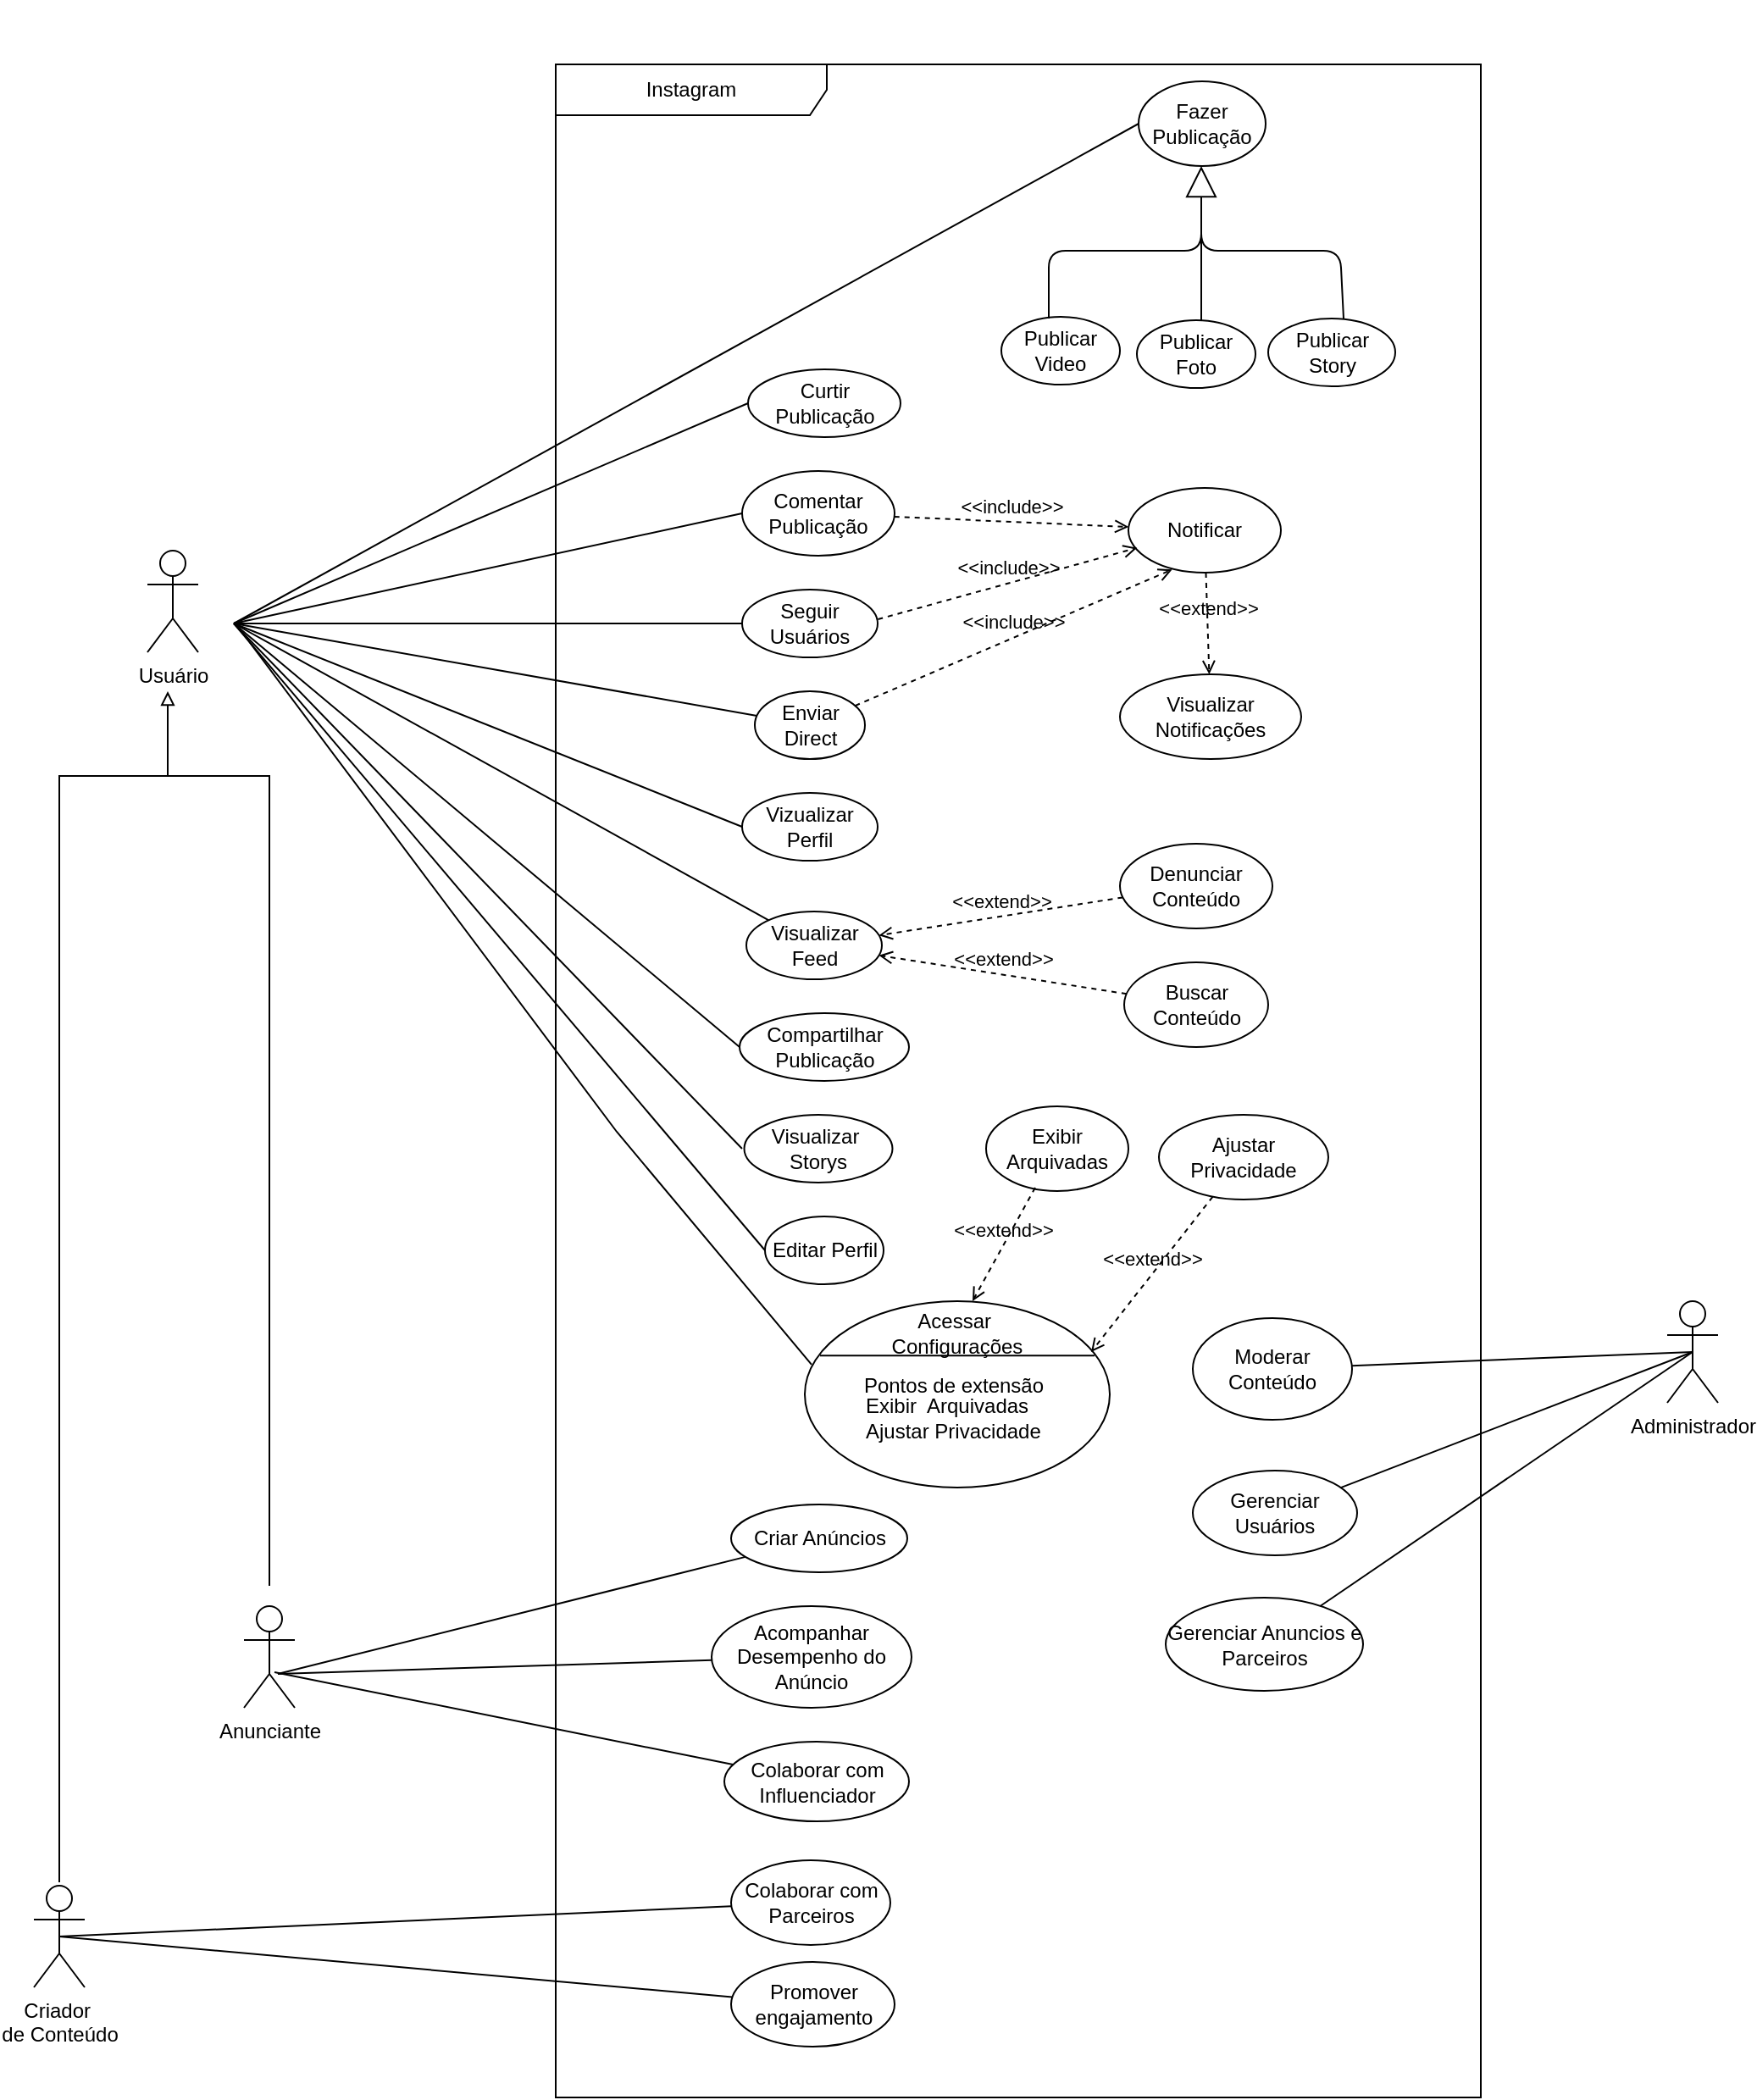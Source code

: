 <mxfile version="24.1.0" type="device">
  <diagram name="Page-1" id="-ZUJWqdztGWfusU4qJgs">
    <mxGraphModel dx="1224" dy="630" grid="1" gridSize="10" guides="1" tooltips="1" connect="1" arrows="1" fold="1" page="1" pageScale="1" pageWidth="1169" pageHeight="1654" math="0" shadow="0">
      <root>
        <mxCell id="0" />
        <mxCell id="1" parent="0" />
        <mxCell id="I-UDcC9EjFYA8Nclp6xk-7" value="" style="edgeStyle=orthogonalEdgeStyle;rounded=0;orthogonalLoop=1;jettySize=auto;html=1;endArrow=none;endFill=0;startArrow=block;startFill=0;targetPerimeterSpacing=4;sourcePerimeterSpacing=21;jumpStyle=none;shadow=0;flowAnimation=0;" parent="1" edge="1">
          <mxGeometry relative="1" as="geometry">
            <Array as="points">
              <mxPoint x="145" y="560" />
              <mxPoint x="205" y="560" />
            </Array>
            <mxPoint x="145" y="510" as="sourcePoint" />
            <mxPoint x="205" y="1038" as="targetPoint" />
          </mxGeometry>
        </mxCell>
        <mxCell id="I-UDcC9EjFYA8Nclp6xk-1" value="Instagram" style="shape=umlFrame;whiteSpace=wrap;html=1;pointerEvents=0;recursiveResize=0;container=1;collapsible=0;width=160;" parent="1" vertex="1">
          <mxGeometry x="374" y="140" width="546" height="1200" as="geometry" />
        </mxCell>
        <mxCell id="I-UDcC9EjFYA8Nclp6xk-11" value="Fazer Publicação" style="ellipse;whiteSpace=wrap;html=1;" parent="I-UDcC9EjFYA8Nclp6xk-1" vertex="1">
          <mxGeometry x="344" y="10" width="75" height="50" as="geometry" />
        </mxCell>
        <mxCell id="I-UDcC9EjFYA8Nclp6xk-10" value="Curtir Publicação" style="ellipse;whiteSpace=wrap;html=1;" parent="I-UDcC9EjFYA8Nclp6xk-1" vertex="1">
          <mxGeometry x="113.5" y="180" width="90" height="40" as="geometry" />
        </mxCell>
        <mxCell id="I-UDcC9EjFYA8Nclp6xk-9" value="Comentar Publicação" style="ellipse;whiteSpace=wrap;html=1;" parent="I-UDcC9EjFYA8Nclp6xk-1" vertex="1">
          <mxGeometry x="110" y="240" width="90" height="50" as="geometry" />
        </mxCell>
        <mxCell id="I-UDcC9EjFYA8Nclp6xk-8" value="Seguir Usuários" style="ellipse;whiteSpace=wrap;html=1;" parent="I-UDcC9EjFYA8Nclp6xk-1" vertex="1">
          <mxGeometry x="110" y="310" width="80" height="40" as="geometry" />
        </mxCell>
        <mxCell id="I-UDcC9EjFYA8Nclp6xk-16" value="Publicar Foto" style="ellipse;whiteSpace=wrap;html=1;" parent="I-UDcC9EjFYA8Nclp6xk-1" vertex="1">
          <mxGeometry x="343" y="151" width="70" height="40" as="geometry" />
        </mxCell>
        <mxCell id="I-UDcC9EjFYA8Nclp6xk-15" value="Publicar Video" style="ellipse;whiteSpace=wrap;html=1;" parent="I-UDcC9EjFYA8Nclp6xk-1" vertex="1">
          <mxGeometry x="263" y="149" width="70" height="40" as="geometry" />
        </mxCell>
        <mxCell id="I-UDcC9EjFYA8Nclp6xk-14" value="Publicar Story" style="ellipse;whiteSpace=wrap;html=1;" parent="I-UDcC9EjFYA8Nclp6xk-1" vertex="1">
          <mxGeometry x="420.5" y="150" width="75" height="40" as="geometry" />
        </mxCell>
        <mxCell id="I-UDcC9EjFYA8Nclp6xk-17" value="Enviar Direct" style="ellipse;whiteSpace=wrap;html=1;" parent="I-UDcC9EjFYA8Nclp6xk-1" vertex="1">
          <mxGeometry x="117.5" y="370" width="65" height="40" as="geometry" />
        </mxCell>
        <mxCell id="I-UDcC9EjFYA8Nclp6xk-18" value="Vizualizar Perfil" style="ellipse;whiteSpace=wrap;html=1;" parent="I-UDcC9EjFYA8Nclp6xk-1" vertex="1">
          <mxGeometry x="110" y="430" width="80" height="40" as="geometry" />
        </mxCell>
        <mxCell id="I-UDcC9EjFYA8Nclp6xk-20" value="Editar Perfil" style="ellipse;whiteSpace=wrap;html=1;" parent="I-UDcC9EjFYA8Nclp6xk-1" vertex="1">
          <mxGeometry x="123.5" y="680" width="70" height="40" as="geometry" />
        </mxCell>
        <mxCell id="I-UDcC9EjFYA8Nclp6xk-21" value="Buscar Conteúdo" style="ellipse;whiteSpace=wrap;html=1;" parent="I-UDcC9EjFYA8Nclp6xk-1" vertex="1">
          <mxGeometry x="335.5" y="530" width="85" height="50" as="geometry" />
        </mxCell>
        <mxCell id="I-UDcC9EjFYA8Nclp6xk-23" value="Visualizar Notificações" style="ellipse;whiteSpace=wrap;html=1;" parent="I-UDcC9EjFYA8Nclp6xk-1" vertex="1">
          <mxGeometry x="333" y="360" width="107" height="50" as="geometry" />
        </mxCell>
        <mxCell id="I-UDcC9EjFYA8Nclp6xk-25" value="Denunciar Conteúdo" style="ellipse;whiteSpace=wrap;html=1;" parent="I-UDcC9EjFYA8Nclp6xk-1" vertex="1">
          <mxGeometry x="333" y="460" width="90" height="50" as="geometry" />
        </mxCell>
        <mxCell id="I-UDcC9EjFYA8Nclp6xk-33" value="Compartilhar Publicação" style="ellipse;whiteSpace=wrap;html=1;" parent="I-UDcC9EjFYA8Nclp6xk-1" vertex="1">
          <mxGeometry x="108.5" y="560" width="100" height="40" as="geometry" />
        </mxCell>
        <mxCell id="I-UDcC9EjFYA8Nclp6xk-35" value="Visualizar&amp;nbsp;&lt;div&gt;Storys&lt;/div&gt;" style="ellipse;whiteSpace=wrap;html=1;" parent="I-UDcC9EjFYA8Nclp6xk-1" vertex="1">
          <mxGeometry x="111.25" y="620" width="87.5" height="40" as="geometry" />
        </mxCell>
        <mxCell id="I-UDcC9EjFYA8Nclp6xk-36" value="Visualizar Feed" style="ellipse;whiteSpace=wrap;html=1;" parent="I-UDcC9EjFYA8Nclp6xk-1" vertex="1">
          <mxGeometry x="112.5" y="500" width="80" height="40" as="geometry" />
        </mxCell>
        <mxCell id="I-UDcC9EjFYA8Nclp6xk-37" value="&amp;lt;&amp;lt;extend&amp;gt;&amp;gt;" style="html=1;verticalAlign=bottom;labelBackgroundColor=none;endArrow=open;endFill=0;dashed=1;rounded=0;" parent="I-UDcC9EjFYA8Nclp6xk-1" source="I-UDcC9EjFYA8Nclp6xk-25" target="I-UDcC9EjFYA8Nclp6xk-36" edge="1">
          <mxGeometry width="160" relative="1" as="geometry">
            <mxPoint x="10" y="770" as="sourcePoint" />
            <mxPoint x="170" y="770" as="targetPoint" />
          </mxGeometry>
        </mxCell>
        <mxCell id="I-UDcC9EjFYA8Nclp6xk-39" value="Notificar" style="ellipse;whiteSpace=wrap;html=1;" parent="I-UDcC9EjFYA8Nclp6xk-1" vertex="1">
          <mxGeometry x="338" y="250" width="90" height="50" as="geometry" />
        </mxCell>
        <mxCell id="I-UDcC9EjFYA8Nclp6xk-38" value="&amp;lt;&amp;lt;include&amp;gt;&amp;gt;" style="html=1;verticalAlign=bottom;labelBackgroundColor=none;endArrow=open;endFill=0;dashed=1;rounded=0;" parent="I-UDcC9EjFYA8Nclp6xk-1" source="I-UDcC9EjFYA8Nclp6xk-9" target="I-UDcC9EjFYA8Nclp6xk-39" edge="1">
          <mxGeometry width="160" relative="1" as="geometry">
            <mxPoint x="10" y="290" as="sourcePoint" />
            <mxPoint x="170" y="290" as="targetPoint" />
          </mxGeometry>
        </mxCell>
        <mxCell id="I-UDcC9EjFYA8Nclp6xk-41" value="&amp;lt;&amp;lt;include&amp;gt;&amp;gt;" style="html=1;verticalAlign=bottom;labelBackgroundColor=none;endArrow=open;endFill=0;dashed=1;rounded=0;entryX=0.057;entryY=0.707;entryDx=0;entryDy=0;entryPerimeter=0;exitX=1.002;exitY=0.438;exitDx=0;exitDy=0;exitPerimeter=0;" parent="I-UDcC9EjFYA8Nclp6xk-1" source="I-UDcC9EjFYA8Nclp6xk-8" target="I-UDcC9EjFYA8Nclp6xk-39" edge="1">
          <mxGeometry width="160" relative="1" as="geometry">
            <mxPoint x="180" y="330" as="sourcePoint" />
            <mxPoint x="340" y="330" as="targetPoint" />
          </mxGeometry>
        </mxCell>
        <mxCell id="I-UDcC9EjFYA8Nclp6xk-42" value="&amp;lt;&amp;lt;include&amp;gt;&amp;gt;" style="html=1;verticalAlign=bottom;labelBackgroundColor=none;endArrow=open;endFill=0;dashed=1;rounded=0;entryX=0.287;entryY=0.963;entryDx=0;entryDy=0;entryPerimeter=0;" parent="I-UDcC9EjFYA8Nclp6xk-1" source="I-UDcC9EjFYA8Nclp6xk-17" target="I-UDcC9EjFYA8Nclp6xk-39" edge="1">
          <mxGeometry width="160" relative="1" as="geometry">
            <mxPoint x="250" y="394.5" as="sourcePoint" />
            <mxPoint x="410" y="394.5" as="targetPoint" />
          </mxGeometry>
        </mxCell>
        <mxCell id="I-UDcC9EjFYA8Nclp6xk-43" value="&amp;lt;&amp;lt;extend&amp;gt;&amp;gt;" style="html=1;verticalAlign=bottom;labelBackgroundColor=none;endArrow=open;endFill=0;dashed=1;rounded=0;" parent="I-UDcC9EjFYA8Nclp6xk-1" source="I-UDcC9EjFYA8Nclp6xk-39" target="I-UDcC9EjFYA8Nclp6xk-23" edge="1">
          <mxGeometry width="160" relative="1" as="geometry">
            <mxPoint x="380" y="330" as="sourcePoint" />
            <mxPoint x="540" y="330" as="targetPoint" />
          </mxGeometry>
        </mxCell>
        <mxCell id="I-UDcC9EjFYA8Nclp6xk-44" value="&amp;lt;&amp;lt;extend&amp;gt;&amp;gt;" style="html=1;verticalAlign=bottom;labelBackgroundColor=none;endArrow=open;endFill=0;dashed=1;rounded=0;" parent="I-UDcC9EjFYA8Nclp6xk-1" source="I-UDcC9EjFYA8Nclp6xk-21" target="I-UDcC9EjFYA8Nclp6xk-36" edge="1">
          <mxGeometry width="160" relative="1" as="geometry">
            <mxPoint x="160" y="570" as="sourcePoint" />
            <mxPoint x="320" y="570" as="targetPoint" />
          </mxGeometry>
        </mxCell>
        <mxCell id="DwT-jmMJVkNXalbF6nLp-6" value="Exibir Arquivadas" style="ellipse;whiteSpace=wrap;html=1;" parent="I-UDcC9EjFYA8Nclp6xk-1" vertex="1">
          <mxGeometry x="254" y="615" width="84" height="50" as="geometry" />
        </mxCell>
        <mxCell id="DwT-jmMJVkNXalbF6nLp-7" value="Ajustar Privacidade" style="ellipse;whiteSpace=wrap;html=1;" parent="I-UDcC9EjFYA8Nclp6xk-1" vertex="1">
          <mxGeometry x="356" y="620" width="100" height="50" as="geometry" />
        </mxCell>
        <mxCell id="DwT-jmMJVkNXalbF6nLp-13" value="&lt;br&gt;" style="endArrow=block;endSize=16;endFill=0;html=1;exitX=0.5;exitY=0;exitDx=0;exitDy=0;" parent="I-UDcC9EjFYA8Nclp6xk-1" edge="1">
          <mxGeometry x="0.153" y="-141" width="160" relative="1" as="geometry">
            <mxPoint x="465" y="150" as="sourcePoint" />
            <mxPoint x="381" y="60" as="targetPoint" />
            <Array as="points">
              <mxPoint x="463" y="110" />
              <mxPoint x="381" y="110" />
              <mxPoint x="381" y="90" />
            </Array>
            <mxPoint as="offset" />
          </mxGeometry>
        </mxCell>
        <mxCell id="DwT-jmMJVkNXalbF6nLp-14" value="&lt;br&gt;" style="endArrow=none;endSize=16;endFill=0;html=1;" parent="I-UDcC9EjFYA8Nclp6xk-1" edge="1">
          <mxGeometry x="0.153" y="-141" width="160" relative="1" as="geometry">
            <mxPoint x="291" y="150" as="sourcePoint" />
            <mxPoint x="381" y="90" as="targetPoint" />
            <Array as="points">
              <mxPoint x="291" y="110" />
              <mxPoint x="341" y="110" />
              <mxPoint x="381" y="110" />
              <mxPoint x="381" y="90" />
            </Array>
            <mxPoint as="offset" />
          </mxGeometry>
        </mxCell>
        <mxCell id="DwT-jmMJVkNXalbF6nLp-15" value="" style="endArrow=none;html=1;rounded=0;" parent="I-UDcC9EjFYA8Nclp6xk-1" edge="1">
          <mxGeometry width="50" height="50" relative="1" as="geometry">
            <mxPoint x="381" y="151" as="sourcePoint" />
            <mxPoint x="381" y="100" as="targetPoint" />
          </mxGeometry>
        </mxCell>
        <mxCell id="DwT-jmMJVkNXalbF6nLp-17" value="Criar Anúncios" style="ellipse;whiteSpace=wrap;html=1;" parent="I-UDcC9EjFYA8Nclp6xk-1" vertex="1">
          <mxGeometry x="103.5" y="850" width="104" height="40" as="geometry" />
        </mxCell>
        <mxCell id="DwT-jmMJVkNXalbF6nLp-1" value="" style="shape=ellipse;container=1;horizontal=1;horizontalStack=0;resizeParent=1;resizeParentMax=0;resizeLast=0;html=1;dashed=0;collapsible=0;" parent="I-UDcC9EjFYA8Nclp6xk-1" vertex="1">
          <mxGeometry x="147" y="730" width="180" height="110" as="geometry" />
        </mxCell>
        <mxCell id="DwT-jmMJVkNXalbF6nLp-2" value="Acessar&amp;nbsp;&lt;div&gt;Configurações&lt;/div&gt;" style="html=1;strokeColor=none;fillColor=none;align=center;verticalAlign=middle;rotatable=0;whiteSpace=wrap;" parent="DwT-jmMJVkNXalbF6nLp-1" vertex="1">
          <mxGeometry y="5" width="180" height="27.5" as="geometry" />
        </mxCell>
        <mxCell id="DwT-jmMJVkNXalbF6nLp-3" value="" style="line;strokeWidth=1;fillColor=none;rotatable=0;labelPosition=right;points=[];portConstraint=eastwest;dashed=0;resizeWidth=1;" parent="DwT-jmMJVkNXalbF6nLp-1" vertex="1">
          <mxGeometry x="9" y="27.5" width="162" height="9.167" as="geometry" />
        </mxCell>
        <mxCell id="DwT-jmMJVkNXalbF6nLp-4" value="Pontos de extensão" style="text;html=1;align=center;verticalAlign=middle;rotatable=0;fillColor=none;strokeColor=none;whiteSpace=wrap;" parent="DwT-jmMJVkNXalbF6nLp-1" vertex="1">
          <mxGeometry x="-2" y="36.667" width="180" height="27.5" as="geometry" />
        </mxCell>
        <mxCell id="DwT-jmMJVkNXalbF6nLp-5" value="Exibir&amp;nbsp; Arquivadas&lt;div&gt;Ajustar Privacidade&lt;/div&gt;" style="text;html=1;align=left;verticalAlign=middle;rotatable=0;spacingLeft=25;fillColor=none;strokeColor=none;whiteSpace=wrap;" parent="DwT-jmMJVkNXalbF6nLp-1" vertex="1">
          <mxGeometry x="9" y="55" width="180" height="27.5" as="geometry" />
        </mxCell>
        <mxCell id="DwT-jmMJVkNXalbF6nLp-8" value="&amp;lt;&amp;lt;extend&amp;gt;&amp;gt;" style="html=1;verticalAlign=bottom;labelBackgroundColor=none;endArrow=open;endFill=0;dashed=1;rounded=0;exitX=0.345;exitY=0.96;exitDx=0;exitDy=0;exitPerimeter=0;" parent="I-UDcC9EjFYA8Nclp6xk-1" source="DwT-jmMJVkNXalbF6nLp-6" edge="1">
          <mxGeometry width="160" relative="1" as="geometry">
            <mxPoint x="316" y="810" as="sourcePoint" />
            <mxPoint x="246" y="730" as="targetPoint" />
          </mxGeometry>
        </mxCell>
        <mxCell id="DwT-jmMJVkNXalbF6nLp-9" value="&amp;lt;&amp;lt;extend&amp;gt;&amp;gt;" style="html=1;verticalAlign=bottom;labelBackgroundColor=none;endArrow=open;endFill=0;dashed=1;rounded=0;" parent="I-UDcC9EjFYA8Nclp6xk-1" source="DwT-jmMJVkNXalbF6nLp-7" edge="1">
          <mxGeometry width="160" relative="1" as="geometry">
            <mxPoint x="156" y="920" as="sourcePoint" />
            <mxPoint x="316" y="760" as="targetPoint" />
          </mxGeometry>
        </mxCell>
        <mxCell id="DwT-jmMJVkNXalbF6nLp-20" value="Promover engajamento" style="ellipse;whiteSpace=wrap;html=1;" parent="I-UDcC9EjFYA8Nclp6xk-1" vertex="1">
          <mxGeometry x="103.5" y="1120" width="96.5" height="50" as="geometry" />
        </mxCell>
        <mxCell id="DwT-jmMJVkNXalbF6nLp-21" value="Colaborar com Parceiros" style="ellipse;whiteSpace=wrap;html=1;" parent="I-UDcC9EjFYA8Nclp6xk-1" vertex="1">
          <mxGeometry x="103.5" y="1060" width="94" height="50" as="geometry" />
        </mxCell>
        <mxCell id="DwT-jmMJVkNXalbF6nLp-23" value="Acompanhar Desempenho do Anúncio" style="ellipse;whiteSpace=wrap;html=1;" parent="I-UDcC9EjFYA8Nclp6xk-1" vertex="1">
          <mxGeometry x="92" y="910" width="118" height="60" as="geometry" />
        </mxCell>
        <mxCell id="DwT-jmMJVkNXalbF6nLp-24" value="Colaborar com Influenciador" style="ellipse;whiteSpace=wrap;html=1;" parent="I-UDcC9EjFYA8Nclp6xk-1" vertex="1">
          <mxGeometry x="99.5" y="990" width="109" height="47" as="geometry" />
        </mxCell>
        <mxCell id="gxwwXGzPf0TPI0qkTVa_-2" value="Moderar Conteúdo" style="ellipse;whiteSpace=wrap;html=1;" vertex="1" parent="I-UDcC9EjFYA8Nclp6xk-1">
          <mxGeometry x="376" y="740" width="94" height="60" as="geometry" />
        </mxCell>
        <mxCell id="gxwwXGzPf0TPI0qkTVa_-3" value="Gerenciar Usuários" style="ellipse;whiteSpace=wrap;html=1;" vertex="1" parent="I-UDcC9EjFYA8Nclp6xk-1">
          <mxGeometry x="376" y="830" width="97" height="50" as="geometry" />
        </mxCell>
        <mxCell id="gxwwXGzPf0TPI0qkTVa_-6" value="Gerenciar Anuncios e Parceiros" style="ellipse;whiteSpace=wrap;html=1;" vertex="1" parent="I-UDcC9EjFYA8Nclp6xk-1">
          <mxGeometry x="360" y="905" width="116.5" height="55" as="geometry" />
        </mxCell>
        <mxCell id="I-UDcC9EjFYA8Nclp6xk-4" value="" style="edgeStyle=orthogonalEdgeStyle;rounded=0;orthogonalLoop=1;jettySize=auto;html=1;endArrow=none;endFill=0;sourcePerimeterSpacing=30;targetPerimeterSpacing=4;" parent="1" edge="1">
          <mxGeometry relative="1" as="geometry">
            <Array as="points">
              <mxPoint x="160" y="560" />
              <mxPoint x="81" y="560" />
            </Array>
            <mxPoint x="160" y="560" as="sourcePoint" />
            <mxPoint x="81" y="1213" as="targetPoint" />
          </mxGeometry>
        </mxCell>
        <mxCell id="I-UDcC9EjFYA8Nclp6xk-2" value="Usuário" style="shape=umlActor;verticalLabelPosition=bottom;verticalAlign=top;html=1;" parent="1" vertex="1">
          <mxGeometry x="133" y="427" width="30" height="60" as="geometry" />
        </mxCell>
        <mxCell id="I-UDcC9EjFYA8Nclp6xk-3" value="Criador&amp;nbsp;&lt;div&gt;de Conteúdo&lt;/div&gt;" style="shape=umlActor;verticalLabelPosition=bottom;verticalAlign=top;html=1;" parent="1" vertex="1">
          <mxGeometry x="66" y="1215" width="30" height="60" as="geometry" />
        </mxCell>
        <mxCell id="I-UDcC9EjFYA8Nclp6xk-6" value="Anunciante" style="shape=umlActor;verticalLabelPosition=bottom;verticalAlign=top;html=1;" parent="1" vertex="1">
          <mxGeometry x="190" y="1050" width="30" height="60" as="geometry" />
        </mxCell>
        <mxCell id="I-UDcC9EjFYA8Nclp6xk-47" value="" style="endArrow=none;endFill=0;endSize=12;html=1;rounded=0;entryX=0;entryY=0.5;entryDx=0;entryDy=0;" parent="1" target="I-UDcC9EjFYA8Nclp6xk-11" edge="1">
          <mxGeometry width="160" relative="1" as="geometry">
            <mxPoint x="184" y="470" as="sourcePoint" />
            <mxPoint x="294" y="450" as="targetPoint" />
          </mxGeometry>
        </mxCell>
        <mxCell id="I-UDcC9EjFYA8Nclp6xk-48" value="" style="endArrow=none;endFill=0;endSize=12;html=1;rounded=0;entryX=0;entryY=0.5;entryDx=0;entryDy=0;" parent="1" target="I-UDcC9EjFYA8Nclp6xk-10" edge="1">
          <mxGeometry width="160" relative="1" as="geometry">
            <mxPoint x="184" y="470" as="sourcePoint" />
            <mxPoint x="314" y="460" as="targetPoint" />
          </mxGeometry>
        </mxCell>
        <mxCell id="I-UDcC9EjFYA8Nclp6xk-49" value="" style="endArrow=none;endFill=0;endSize=12;html=1;rounded=0;entryX=0;entryY=0.5;entryDx=0;entryDy=0;" parent="1" target="I-UDcC9EjFYA8Nclp6xk-9" edge="1">
          <mxGeometry width="160" relative="1" as="geometry">
            <mxPoint x="184" y="470" as="sourcePoint" />
            <mxPoint x="344" y="470" as="targetPoint" />
          </mxGeometry>
        </mxCell>
        <mxCell id="I-UDcC9EjFYA8Nclp6xk-54" value="" style="endArrow=none;endFill=0;endSize=12;html=1;rounded=0;" parent="1" target="I-UDcC9EjFYA8Nclp6xk-8" edge="1">
          <mxGeometry width="160" relative="1" as="geometry">
            <mxPoint x="184" y="470" as="sourcePoint" />
            <mxPoint x="374" y="530" as="targetPoint" />
          </mxGeometry>
        </mxCell>
        <mxCell id="I-UDcC9EjFYA8Nclp6xk-56" value="" style="endArrow=none;endFill=0;endSize=12;html=1;rounded=0;" parent="1" target="I-UDcC9EjFYA8Nclp6xk-17" edge="1">
          <mxGeometry width="160" relative="1" as="geometry">
            <mxPoint x="184" y="470" as="sourcePoint" />
            <mxPoint x="334" y="490" as="targetPoint" />
          </mxGeometry>
        </mxCell>
        <mxCell id="I-UDcC9EjFYA8Nclp6xk-57" value="" style="endArrow=none;endFill=0;endSize=12;html=1;rounded=0;entryX=0;entryY=0.5;entryDx=0;entryDy=0;" parent="1" target="I-UDcC9EjFYA8Nclp6xk-18" edge="1">
          <mxGeometry width="160" relative="1" as="geometry">
            <mxPoint x="184" y="470" as="sourcePoint" />
            <mxPoint x="334" y="520" as="targetPoint" />
          </mxGeometry>
        </mxCell>
        <mxCell id="I-UDcC9EjFYA8Nclp6xk-59" value="" style="endArrow=none;endFill=0;endSize=12;html=1;rounded=0;" parent="1" target="I-UDcC9EjFYA8Nclp6xk-36" edge="1">
          <mxGeometry width="160" relative="1" as="geometry">
            <mxPoint x="184" y="470" as="sourcePoint" />
            <mxPoint x="544" y="550" as="targetPoint" />
          </mxGeometry>
        </mxCell>
        <mxCell id="I-UDcC9EjFYA8Nclp6xk-60" value="" style="endArrow=none;endFill=0;endSize=12;html=1;rounded=0;entryX=0;entryY=0.5;entryDx=0;entryDy=0;" parent="1" target="I-UDcC9EjFYA8Nclp6xk-20" edge="1">
          <mxGeometry width="160" relative="1" as="geometry">
            <mxPoint x="184" y="470" as="sourcePoint" />
            <mxPoint x="474" y="865" as="targetPoint" />
          </mxGeometry>
        </mxCell>
        <mxCell id="I-UDcC9EjFYA8Nclp6xk-61" value="" style="endArrow=none;endFill=0;endSize=12;html=1;rounded=0;entryX=0;entryY=0.5;entryDx=0;entryDy=0;" parent="1" target="I-UDcC9EjFYA8Nclp6xk-33" edge="1">
          <mxGeometry width="160" relative="1" as="geometry">
            <mxPoint x="184" y="470" as="sourcePoint" />
            <mxPoint x="544" y="550" as="targetPoint" />
          </mxGeometry>
        </mxCell>
        <mxCell id="I-UDcC9EjFYA8Nclp6xk-62" value="" style="endArrow=none;endFill=0;endSize=12;html=1;rounded=0;" parent="1" edge="1">
          <mxGeometry width="160" relative="1" as="geometry">
            <mxPoint x="184" y="470" as="sourcePoint" />
            <mxPoint x="484" y="780" as="targetPoint" />
          </mxGeometry>
        </mxCell>
        <mxCell id="DwT-jmMJVkNXalbF6nLp-10" value="" style="endArrow=none;endFill=0;endSize=12;html=1;rounded=0;" parent="1" edge="1">
          <mxGeometry width="160" relative="1" as="geometry">
            <mxPoint x="185" y="470" as="sourcePoint" />
            <mxPoint x="525" y="907.426" as="targetPoint" />
            <Array as="points">
              <mxPoint x="410" y="770" />
            </Array>
          </mxGeometry>
        </mxCell>
        <mxCell id="DwT-jmMJVkNXalbF6nLp-18" value="" style="endArrow=none;endFill=0;endSize=12;html=1;rounded=0;exitX=0.667;exitY=0.667;exitDx=0;exitDy=0;exitPerimeter=0;" parent="1" source="I-UDcC9EjFYA8Nclp6xk-6" target="DwT-jmMJVkNXalbF6nLp-17" edge="1">
          <mxGeometry width="160" relative="1" as="geometry">
            <mxPoint x="170" y="930" as="sourcePoint" />
            <mxPoint x="330" y="930" as="targetPoint" />
            <Array as="points" />
          </mxGeometry>
        </mxCell>
        <mxCell id="DwT-jmMJVkNXalbF6nLp-19" value="" style="endArrow=none;endFill=0;endSize=12;html=1;rounded=0;exitX=0.5;exitY=0.5;exitDx=0;exitDy=0;exitPerimeter=0;" parent="1" source="I-UDcC9EjFYA8Nclp6xk-3" target="DwT-jmMJVkNXalbF6nLp-20" edge="1">
          <mxGeometry width="160" relative="1" as="geometry">
            <mxPoint x="80" y="1010" as="sourcePoint" />
            <mxPoint x="290" y="1120" as="targetPoint" />
            <Array as="points" />
          </mxGeometry>
        </mxCell>
        <mxCell id="DwT-jmMJVkNXalbF6nLp-22" value="" style="endArrow=none;endFill=0;endSize=12;html=1;rounded=0;exitX=0.5;exitY=0.5;exitDx=0;exitDy=0;exitPerimeter=0;" parent="1" source="I-UDcC9EjFYA8Nclp6xk-3" target="DwT-jmMJVkNXalbF6nLp-21" edge="1">
          <mxGeometry width="160" relative="1" as="geometry">
            <mxPoint x="90" y="1100" as="sourcePoint" />
            <mxPoint x="250" y="1100" as="targetPoint" />
          </mxGeometry>
        </mxCell>
        <mxCell id="DwT-jmMJVkNXalbF6nLp-25" value="" style="endArrow=none;endFill=0;endSize=12;html=1;rounded=0;" parent="1" target="DwT-jmMJVkNXalbF6nLp-23" edge="1">
          <mxGeometry width="160" relative="1" as="geometry">
            <mxPoint x="210" y="1090" as="sourcePoint" />
            <mxPoint x="630" y="1020" as="targetPoint" />
          </mxGeometry>
        </mxCell>
        <mxCell id="DwT-jmMJVkNXalbF6nLp-26" value="" style="endArrow=none;endFill=0;endSize=12;html=1;rounded=0;exitX=0.6;exitY=0.65;exitDx=0;exitDy=0;exitPerimeter=0;" parent="1" source="I-UDcC9EjFYA8Nclp6xk-6" target="DwT-jmMJVkNXalbF6nLp-24" edge="1">
          <mxGeometry width="160" relative="1" as="geometry">
            <mxPoint x="250" y="1090" as="sourcePoint" />
            <mxPoint x="630" y="1020" as="targetPoint" />
          </mxGeometry>
        </mxCell>
        <mxCell id="gxwwXGzPf0TPI0qkTVa_-1" value="Administrador" style="shape=umlActor;verticalLabelPosition=bottom;verticalAlign=top;html=1;" vertex="1" parent="1">
          <mxGeometry x="1030" y="870" width="30" height="60" as="geometry" />
        </mxCell>
        <mxCell id="gxwwXGzPf0TPI0qkTVa_-4" value="" style="endArrow=none;endFill=0;endSize=12;html=1;rounded=0;exitX=0.5;exitY=0.5;exitDx=0;exitDy=0;exitPerimeter=0;" edge="1" parent="1" source="gxwwXGzPf0TPI0qkTVa_-1" target="gxwwXGzPf0TPI0qkTVa_-2">
          <mxGeometry width="160" relative="1" as="geometry">
            <mxPoint x="570" y="940" as="sourcePoint" />
            <mxPoint x="730" y="940" as="targetPoint" />
          </mxGeometry>
        </mxCell>
        <mxCell id="gxwwXGzPf0TPI0qkTVa_-5" value="" style="endArrow=none;endFill=0;endSize=12;html=1;rounded=0;exitX=0.5;exitY=0.5;exitDx=0;exitDy=0;exitPerimeter=0;" edge="1" parent="1" source="gxwwXGzPf0TPI0qkTVa_-1" target="gxwwXGzPf0TPI0qkTVa_-3">
          <mxGeometry width="160" relative="1" as="geometry">
            <mxPoint x="570" y="940" as="sourcePoint" />
            <mxPoint x="730" y="940" as="targetPoint" />
          </mxGeometry>
        </mxCell>
        <mxCell id="gxwwXGzPf0TPI0qkTVa_-7" value="" style="endArrow=none;endFill=0;endSize=12;html=1;rounded=0;exitX=0.5;exitY=0.5;exitDx=0;exitDy=0;exitPerimeter=0;" edge="1" parent="1" source="gxwwXGzPf0TPI0qkTVa_-1" target="gxwwXGzPf0TPI0qkTVa_-6">
          <mxGeometry width="160" relative="1" as="geometry">
            <mxPoint x="1040" y="900" as="sourcePoint" />
            <mxPoint x="730" y="1000" as="targetPoint" />
          </mxGeometry>
        </mxCell>
      </root>
    </mxGraphModel>
  </diagram>
</mxfile>
